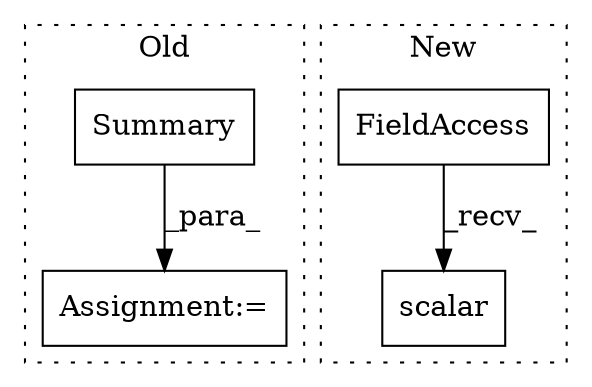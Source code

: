 digraph G {
subgraph cluster0 {
1 [label="Summary" a="32" s="11968" l="9" shape="box"];
4 [label="Assignment:=" a="7" s="11956" l="1" shape="box"];
label = "Old";
style="dotted";
}
subgraph cluster1 {
2 [label="scalar" a="32" s="7288,7347" l="7,1" shape="box"];
3 [label="FieldAccess" a="22" s="7269" l="18" shape="box"];
label = "New";
style="dotted";
}
1 -> 4 [label="_para_"];
3 -> 2 [label="_recv_"];
}